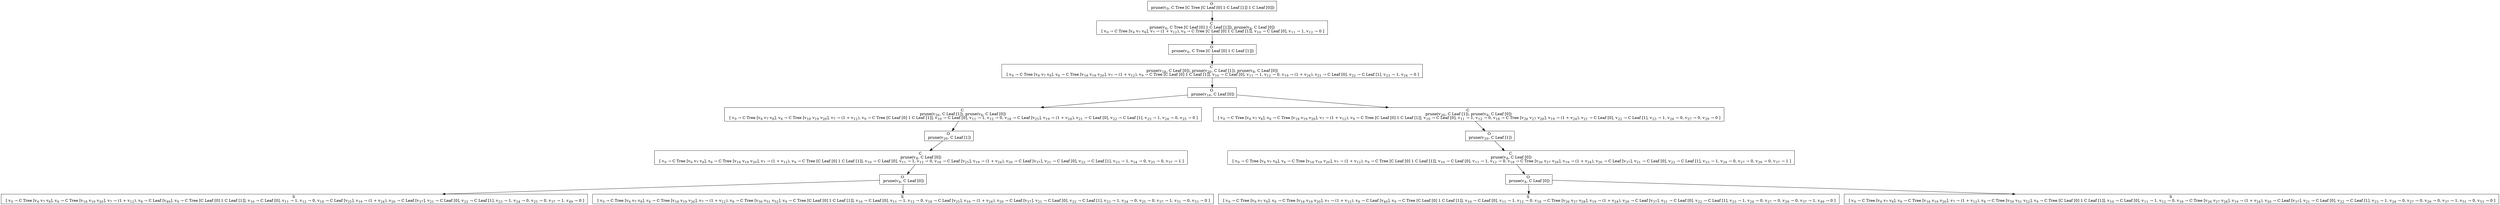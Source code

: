 digraph {
    graph [rankdir=TB
          ,bgcolor=transparent];
    node [shape=box
         ,fillcolor=white
         ,style=filled];
    0 [label=<O <BR/> prune(v<SUB>0</SUB>, C Tree [C Tree [C Leaf [0] 1 C Leaf [1]] 1 C Leaf [0]])>];
    1 [label=<C <BR/> prune(v<SUB>6</SUB>, C Tree [C Leaf [0] 1 C Leaf [1]]), prune(v<SUB>8</SUB>, C Leaf [0]) <BR/>  [ v<SUB>0</SUB> &rarr; C Tree [v<SUB>6</SUB> v<SUB>7</SUB> v<SUB>8</SUB>], v<SUB>7</SUB> &rarr; (1 + v<SUB>12</SUB>), v<SUB>9</SUB> &rarr; C Tree [C Leaf [0] 1 C Leaf [1]], v<SUB>10</SUB> &rarr; C Leaf [0], v<SUB>11</SUB> &rarr; 1, v<SUB>12</SUB> &rarr; 0 ] >];
    2 [label=<O <BR/> prune(v<SUB>6</SUB>, C Tree [C Leaf [0] 1 C Leaf [1]])>];
    3 [label=<C <BR/> prune(v<SUB>18</SUB>, C Leaf [0]), prune(v<SUB>20</SUB>, C Leaf [1]), prune(v<SUB>8</SUB>, C Leaf [0]) <BR/>  [ v<SUB>0</SUB> &rarr; C Tree [v<SUB>6</SUB> v<SUB>7</SUB> v<SUB>8</SUB>], v<SUB>6</SUB> &rarr; C Tree [v<SUB>18</SUB> v<SUB>19</SUB> v<SUB>20</SUB>], v<SUB>7</SUB> &rarr; (1 + v<SUB>12</SUB>), v<SUB>9</SUB> &rarr; C Tree [C Leaf [0] 1 C Leaf [1]], v<SUB>10</SUB> &rarr; C Leaf [0], v<SUB>11</SUB> &rarr; 1, v<SUB>12</SUB> &rarr; 0, v<SUB>19</SUB> &rarr; (1 + v<SUB>24</SUB>), v<SUB>21</SUB> &rarr; C Leaf [0], v<SUB>22</SUB> &rarr; C Leaf [1], v<SUB>23</SUB> &rarr; 1, v<SUB>24</SUB> &rarr; 0 ] >];
    4 [label=<O <BR/> prune(v<SUB>18</SUB>, C Leaf [0])>];
    5 [label=<C <BR/> prune(v<SUB>20</SUB>, C Leaf [1]), prune(v<SUB>8</SUB>, C Leaf [0]) <BR/>  [ v<SUB>0</SUB> &rarr; C Tree [v<SUB>6</SUB> v<SUB>7</SUB> v<SUB>8</SUB>], v<SUB>6</SUB> &rarr; C Tree [v<SUB>18</SUB> v<SUB>19</SUB> v<SUB>20</SUB>], v<SUB>7</SUB> &rarr; (1 + v<SUB>12</SUB>), v<SUB>9</SUB> &rarr; C Tree [C Leaf [0] 1 C Leaf [1]], v<SUB>10</SUB> &rarr; C Leaf [0], v<SUB>11</SUB> &rarr; 1, v<SUB>12</SUB> &rarr; 0, v<SUB>18</SUB> &rarr; C Leaf [v<SUB>25</SUB>], v<SUB>19</SUB> &rarr; (1 + v<SUB>24</SUB>), v<SUB>21</SUB> &rarr; C Leaf [0], v<SUB>22</SUB> &rarr; C Leaf [1], v<SUB>23</SUB> &rarr; 1, v<SUB>24</SUB> &rarr; 0, v<SUB>25</SUB> &rarr; 0 ] >];
    6 [label=<C <BR/> prune(v<SUB>20</SUB>, C Leaf [1]), prune(v<SUB>8</SUB>, C Leaf [0]) <BR/>  [ v<SUB>0</SUB> &rarr; C Tree [v<SUB>6</SUB> v<SUB>7</SUB> v<SUB>8</SUB>], v<SUB>6</SUB> &rarr; C Tree [v<SUB>18</SUB> v<SUB>19</SUB> v<SUB>20</SUB>], v<SUB>7</SUB> &rarr; (1 + v<SUB>12</SUB>), v<SUB>9</SUB> &rarr; C Tree [C Leaf [0] 1 C Leaf [1]], v<SUB>10</SUB> &rarr; C Leaf [0], v<SUB>11</SUB> &rarr; 1, v<SUB>12</SUB> &rarr; 0, v<SUB>18</SUB> &rarr; C Tree [v<SUB>26</SUB> v<SUB>27</SUB> v<SUB>28</SUB>], v<SUB>19</SUB> &rarr; (1 + v<SUB>24</SUB>), v<SUB>21</SUB> &rarr; C Leaf [0], v<SUB>22</SUB> &rarr; C Leaf [1], v<SUB>23</SUB> &rarr; 1, v<SUB>24</SUB> &rarr; 0, v<SUB>27</SUB> &rarr; 0, v<SUB>29</SUB> &rarr; 0 ] >];
    7 [label=<O <BR/> prune(v<SUB>20</SUB>, C Leaf [1])>];
    8 [label=<C <BR/> prune(v<SUB>8</SUB>, C Leaf [0]) <BR/>  [ v<SUB>0</SUB> &rarr; C Tree [v<SUB>6</SUB> v<SUB>7</SUB> v<SUB>8</SUB>], v<SUB>6</SUB> &rarr; C Tree [v<SUB>18</SUB> v<SUB>19</SUB> v<SUB>20</SUB>], v<SUB>7</SUB> &rarr; (1 + v<SUB>12</SUB>), v<SUB>9</SUB> &rarr; C Tree [C Leaf [0] 1 C Leaf [1]], v<SUB>10</SUB> &rarr; C Leaf [0], v<SUB>11</SUB> &rarr; 1, v<SUB>12</SUB> &rarr; 0, v<SUB>18</SUB> &rarr; C Leaf [v<SUB>25</SUB>], v<SUB>19</SUB> &rarr; (1 + v<SUB>24</SUB>), v<SUB>20</SUB> &rarr; C Leaf [v<SUB>37</SUB>], v<SUB>21</SUB> &rarr; C Leaf [0], v<SUB>22</SUB> &rarr; C Leaf [1], v<SUB>23</SUB> &rarr; 1, v<SUB>24</SUB> &rarr; 0, v<SUB>25</SUB> &rarr; 0, v<SUB>37</SUB> &rarr; 1 ] >];
    9 [label=<O <BR/> prune(v<SUB>8</SUB>, C Leaf [0])>];
    10 [label=<S <BR/>  [ v<SUB>0</SUB> &rarr; C Tree [v<SUB>6</SUB> v<SUB>7</SUB> v<SUB>8</SUB>], v<SUB>6</SUB> &rarr; C Tree [v<SUB>18</SUB> v<SUB>19</SUB> v<SUB>20</SUB>], v<SUB>7</SUB> &rarr; (1 + v<SUB>12</SUB>), v<SUB>8</SUB> &rarr; C Leaf [v<SUB>49</SUB>], v<SUB>9</SUB> &rarr; C Tree [C Leaf [0] 1 C Leaf [1]], v<SUB>10</SUB> &rarr; C Leaf [0], v<SUB>11</SUB> &rarr; 1, v<SUB>12</SUB> &rarr; 0, v<SUB>18</SUB> &rarr; C Leaf [v<SUB>25</SUB>], v<SUB>19</SUB> &rarr; (1 + v<SUB>24</SUB>), v<SUB>20</SUB> &rarr; C Leaf [v<SUB>37</SUB>], v<SUB>21</SUB> &rarr; C Leaf [0], v<SUB>22</SUB> &rarr; C Leaf [1], v<SUB>23</SUB> &rarr; 1, v<SUB>24</SUB> &rarr; 0, v<SUB>25</SUB> &rarr; 0, v<SUB>37</SUB> &rarr; 1, v<SUB>49</SUB> &rarr; 0 ] >];
    11 [label=<S <BR/>  [ v<SUB>0</SUB> &rarr; C Tree [v<SUB>6</SUB> v<SUB>7</SUB> v<SUB>8</SUB>], v<SUB>6</SUB> &rarr; C Tree [v<SUB>18</SUB> v<SUB>19</SUB> v<SUB>20</SUB>], v<SUB>7</SUB> &rarr; (1 + v<SUB>12</SUB>), v<SUB>8</SUB> &rarr; C Tree [v<SUB>50</SUB> v<SUB>51</SUB> v<SUB>52</SUB>], v<SUB>9</SUB> &rarr; C Tree [C Leaf [0] 1 C Leaf [1]], v<SUB>10</SUB> &rarr; C Leaf [0], v<SUB>11</SUB> &rarr; 1, v<SUB>12</SUB> &rarr; 0, v<SUB>18</SUB> &rarr; C Leaf [v<SUB>25</SUB>], v<SUB>19</SUB> &rarr; (1 + v<SUB>24</SUB>), v<SUB>20</SUB> &rarr; C Leaf [v<SUB>37</SUB>], v<SUB>21</SUB> &rarr; C Leaf [0], v<SUB>22</SUB> &rarr; C Leaf [1], v<SUB>23</SUB> &rarr; 1, v<SUB>24</SUB> &rarr; 0, v<SUB>25</SUB> &rarr; 0, v<SUB>37</SUB> &rarr; 1, v<SUB>51</SUB> &rarr; 0, v<SUB>53</SUB> &rarr; 0 ] >];
    12 [label=<O <BR/> prune(v<SUB>20</SUB>, C Leaf [1])>];
    13 [label=<C <BR/> prune(v<SUB>8</SUB>, C Leaf [0]) <BR/>  [ v<SUB>0</SUB> &rarr; C Tree [v<SUB>6</SUB> v<SUB>7</SUB> v<SUB>8</SUB>], v<SUB>6</SUB> &rarr; C Tree [v<SUB>18</SUB> v<SUB>19</SUB> v<SUB>20</SUB>], v<SUB>7</SUB> &rarr; (1 + v<SUB>12</SUB>), v<SUB>9</SUB> &rarr; C Tree [C Leaf [0] 1 C Leaf [1]], v<SUB>10</SUB> &rarr; C Leaf [0], v<SUB>11</SUB> &rarr; 1, v<SUB>12</SUB> &rarr; 0, v<SUB>18</SUB> &rarr; C Tree [v<SUB>26</SUB> v<SUB>27</SUB> v<SUB>28</SUB>], v<SUB>19</SUB> &rarr; (1 + v<SUB>24</SUB>), v<SUB>20</SUB> &rarr; C Leaf [v<SUB>37</SUB>], v<SUB>21</SUB> &rarr; C Leaf [0], v<SUB>22</SUB> &rarr; C Leaf [1], v<SUB>23</SUB> &rarr; 1, v<SUB>24</SUB> &rarr; 0, v<SUB>27</SUB> &rarr; 0, v<SUB>29</SUB> &rarr; 0, v<SUB>37</SUB> &rarr; 1 ] >];
    14 [label=<O <BR/> prune(v<SUB>8</SUB>, C Leaf [0])>];
    15 [label=<S <BR/>  [ v<SUB>0</SUB> &rarr; C Tree [v<SUB>6</SUB> v<SUB>7</SUB> v<SUB>8</SUB>], v<SUB>6</SUB> &rarr; C Tree [v<SUB>18</SUB> v<SUB>19</SUB> v<SUB>20</SUB>], v<SUB>7</SUB> &rarr; (1 + v<SUB>12</SUB>), v<SUB>8</SUB> &rarr; C Leaf [v<SUB>49</SUB>], v<SUB>9</SUB> &rarr; C Tree [C Leaf [0] 1 C Leaf [1]], v<SUB>10</SUB> &rarr; C Leaf [0], v<SUB>11</SUB> &rarr; 1, v<SUB>12</SUB> &rarr; 0, v<SUB>18</SUB> &rarr; C Tree [v<SUB>26</SUB> v<SUB>27</SUB> v<SUB>28</SUB>], v<SUB>19</SUB> &rarr; (1 + v<SUB>24</SUB>), v<SUB>20</SUB> &rarr; C Leaf [v<SUB>37</SUB>], v<SUB>21</SUB> &rarr; C Leaf [0], v<SUB>22</SUB> &rarr; C Leaf [1], v<SUB>23</SUB> &rarr; 1, v<SUB>24</SUB> &rarr; 0, v<SUB>27</SUB> &rarr; 0, v<SUB>29</SUB> &rarr; 0, v<SUB>37</SUB> &rarr; 1, v<SUB>49</SUB> &rarr; 0 ] >];
    16 [label=<S <BR/>  [ v<SUB>0</SUB> &rarr; C Tree [v<SUB>6</SUB> v<SUB>7</SUB> v<SUB>8</SUB>], v<SUB>6</SUB> &rarr; C Tree [v<SUB>18</SUB> v<SUB>19</SUB> v<SUB>20</SUB>], v<SUB>7</SUB> &rarr; (1 + v<SUB>12</SUB>), v<SUB>8</SUB> &rarr; C Tree [v<SUB>50</SUB> v<SUB>51</SUB> v<SUB>52</SUB>], v<SUB>9</SUB> &rarr; C Tree [C Leaf [0] 1 C Leaf [1]], v<SUB>10</SUB> &rarr; C Leaf [0], v<SUB>11</SUB> &rarr; 1, v<SUB>12</SUB> &rarr; 0, v<SUB>18</SUB> &rarr; C Tree [v<SUB>26</SUB> v<SUB>27</SUB> v<SUB>28</SUB>], v<SUB>19</SUB> &rarr; (1 + v<SUB>24</SUB>), v<SUB>20</SUB> &rarr; C Leaf [v<SUB>37</SUB>], v<SUB>21</SUB> &rarr; C Leaf [0], v<SUB>22</SUB> &rarr; C Leaf [1], v<SUB>23</SUB> &rarr; 1, v<SUB>24</SUB> &rarr; 0, v<SUB>27</SUB> &rarr; 0, v<SUB>29</SUB> &rarr; 0, v<SUB>37</SUB> &rarr; 1, v<SUB>51</SUB> &rarr; 0, v<SUB>53</SUB> &rarr; 0 ] >];
    0 -> 1 [label=""];
    1 -> 2 [label=""];
    2 -> 3 [label=""];
    3 -> 4 [label=""];
    4 -> 5 [label=""];
    4 -> 6 [label=""];
    5 -> 7 [label=""];
    6 -> 12 [label=""];
    7 -> 8 [label=""];
    8 -> 9 [label=""];
    9 -> 10 [label=""];
    9 -> 11 [label=""];
    12 -> 13 [label=""];
    13 -> 14 [label=""];
    14 -> 15 [label=""];
    14 -> 16 [label=""];
}